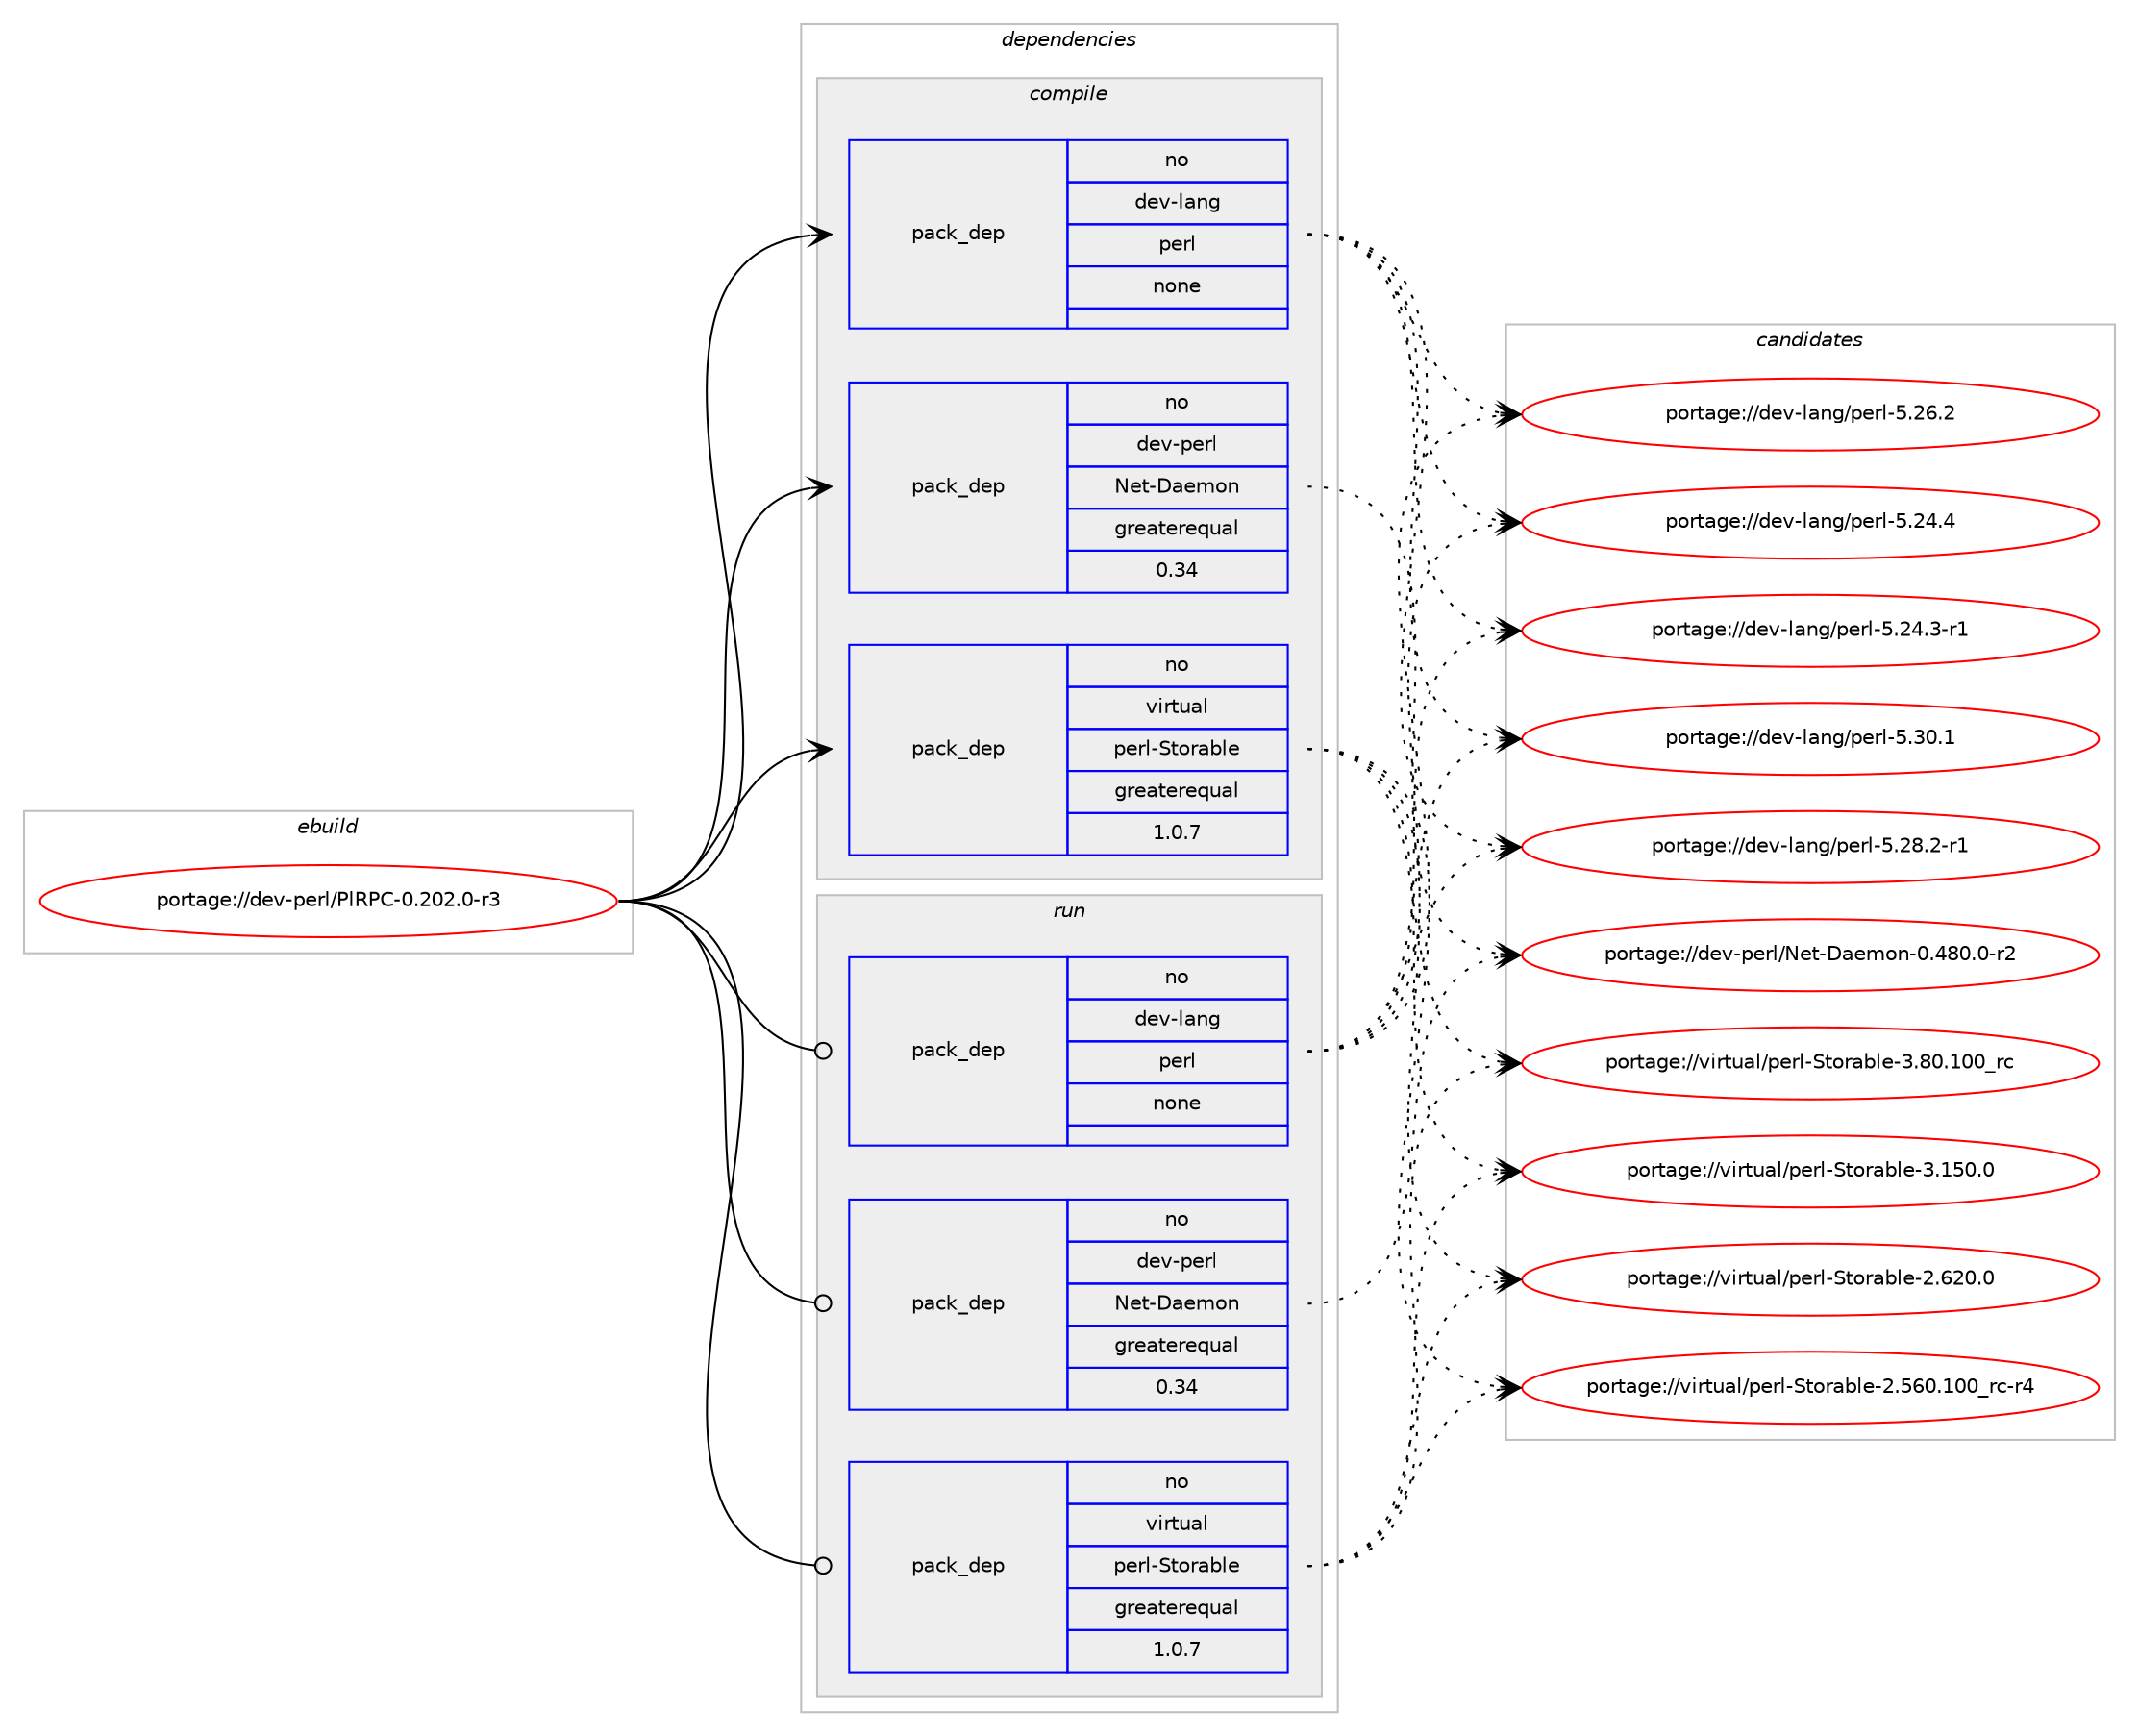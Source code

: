 digraph prolog {

# *************
# Graph options
# *************

newrank=true;
concentrate=true;
compound=true;
graph [rankdir=LR,fontname=Helvetica,fontsize=10,ranksep=1.5];#, ranksep=2.5, nodesep=0.2];
edge  [arrowhead=vee];
node  [fontname=Helvetica,fontsize=10];

# **********
# The ebuild
# **********

subgraph cluster_leftcol {
color=gray;
label=<<i>ebuild</i>>;
id [label="portage://dev-perl/PlRPC-0.202.0-r3", color=red, width=4, href="../dev-perl/PlRPC-0.202.0-r3.svg"];
}

# ****************
# The dependencies
# ****************

subgraph cluster_midcol {
color=gray;
label=<<i>dependencies</i>>;
subgraph cluster_compile {
fillcolor="#eeeeee";
style=filled;
label=<<i>compile</i>>;
subgraph pack357680 {
dependency484340 [label=<<TABLE BORDER="0" CELLBORDER="1" CELLSPACING="0" CELLPADDING="4" WIDTH="220"><TR><TD ROWSPAN="6" CELLPADDING="30">pack_dep</TD></TR><TR><TD WIDTH="110">no</TD></TR><TR><TD>dev-lang</TD></TR><TR><TD>perl</TD></TR><TR><TD>none</TD></TR><TR><TD></TD></TR></TABLE>>, shape=none, color=blue];
}
id:e -> dependency484340:w [weight=20,style="solid",arrowhead="vee"];
subgraph pack357681 {
dependency484341 [label=<<TABLE BORDER="0" CELLBORDER="1" CELLSPACING="0" CELLPADDING="4" WIDTH="220"><TR><TD ROWSPAN="6" CELLPADDING="30">pack_dep</TD></TR><TR><TD WIDTH="110">no</TD></TR><TR><TD>dev-perl</TD></TR><TR><TD>Net-Daemon</TD></TR><TR><TD>greaterequal</TD></TR><TR><TD>0.34</TD></TR></TABLE>>, shape=none, color=blue];
}
id:e -> dependency484341:w [weight=20,style="solid",arrowhead="vee"];
subgraph pack357682 {
dependency484342 [label=<<TABLE BORDER="0" CELLBORDER="1" CELLSPACING="0" CELLPADDING="4" WIDTH="220"><TR><TD ROWSPAN="6" CELLPADDING="30">pack_dep</TD></TR><TR><TD WIDTH="110">no</TD></TR><TR><TD>virtual</TD></TR><TR><TD>perl-Storable</TD></TR><TR><TD>greaterequal</TD></TR><TR><TD>1.0.7</TD></TR></TABLE>>, shape=none, color=blue];
}
id:e -> dependency484342:w [weight=20,style="solid",arrowhead="vee"];
}
subgraph cluster_compileandrun {
fillcolor="#eeeeee";
style=filled;
label=<<i>compile and run</i>>;
}
subgraph cluster_run {
fillcolor="#eeeeee";
style=filled;
label=<<i>run</i>>;
subgraph pack357683 {
dependency484343 [label=<<TABLE BORDER="0" CELLBORDER="1" CELLSPACING="0" CELLPADDING="4" WIDTH="220"><TR><TD ROWSPAN="6" CELLPADDING="30">pack_dep</TD></TR><TR><TD WIDTH="110">no</TD></TR><TR><TD>dev-lang</TD></TR><TR><TD>perl</TD></TR><TR><TD>none</TD></TR><TR><TD></TD></TR></TABLE>>, shape=none, color=blue];
}
id:e -> dependency484343:w [weight=20,style="solid",arrowhead="odot"];
subgraph pack357684 {
dependency484344 [label=<<TABLE BORDER="0" CELLBORDER="1" CELLSPACING="0" CELLPADDING="4" WIDTH="220"><TR><TD ROWSPAN="6" CELLPADDING="30">pack_dep</TD></TR><TR><TD WIDTH="110">no</TD></TR><TR><TD>dev-perl</TD></TR><TR><TD>Net-Daemon</TD></TR><TR><TD>greaterequal</TD></TR><TR><TD>0.34</TD></TR></TABLE>>, shape=none, color=blue];
}
id:e -> dependency484344:w [weight=20,style="solid",arrowhead="odot"];
subgraph pack357685 {
dependency484345 [label=<<TABLE BORDER="0" CELLBORDER="1" CELLSPACING="0" CELLPADDING="4" WIDTH="220"><TR><TD ROWSPAN="6" CELLPADDING="30">pack_dep</TD></TR><TR><TD WIDTH="110">no</TD></TR><TR><TD>virtual</TD></TR><TR><TD>perl-Storable</TD></TR><TR><TD>greaterequal</TD></TR><TR><TD>1.0.7</TD></TR></TABLE>>, shape=none, color=blue];
}
id:e -> dependency484345:w [weight=20,style="solid",arrowhead="odot"];
}
}

# **************
# The candidates
# **************

subgraph cluster_choices {
rank=same;
color=gray;
label=<<i>candidates</i>>;

subgraph choice357680 {
color=black;
nodesep=1;
choice10010111845108971101034711210111410845534651484649 [label="portage://dev-lang/perl-5.30.1", color=red, width=4,href="../dev-lang/perl-5.30.1.svg"];
choice100101118451089711010347112101114108455346505646504511449 [label="portage://dev-lang/perl-5.28.2-r1", color=red, width=4,href="../dev-lang/perl-5.28.2-r1.svg"];
choice10010111845108971101034711210111410845534650544650 [label="portage://dev-lang/perl-5.26.2", color=red, width=4,href="../dev-lang/perl-5.26.2.svg"];
choice10010111845108971101034711210111410845534650524652 [label="portage://dev-lang/perl-5.24.4", color=red, width=4,href="../dev-lang/perl-5.24.4.svg"];
choice100101118451089711010347112101114108455346505246514511449 [label="portage://dev-lang/perl-5.24.3-r1", color=red, width=4,href="../dev-lang/perl-5.24.3-r1.svg"];
dependency484340:e -> choice10010111845108971101034711210111410845534651484649:w [style=dotted,weight="100"];
dependency484340:e -> choice100101118451089711010347112101114108455346505646504511449:w [style=dotted,weight="100"];
dependency484340:e -> choice10010111845108971101034711210111410845534650544650:w [style=dotted,weight="100"];
dependency484340:e -> choice10010111845108971101034711210111410845534650524652:w [style=dotted,weight="100"];
dependency484340:e -> choice100101118451089711010347112101114108455346505246514511449:w [style=dotted,weight="100"];
}
subgraph choice357681 {
color=black;
nodesep=1;
choice10010111845112101114108477810111645689710110911111045484652564846484511450 [label="portage://dev-perl/Net-Daemon-0.480.0-r2", color=red, width=4,href="../dev-perl/Net-Daemon-0.480.0-r2.svg"];
dependency484341:e -> choice10010111845112101114108477810111645689710110911111045484652564846484511450:w [style=dotted,weight="100"];
}
subgraph choice357682 {
color=black;
nodesep=1;
choice1181051141161179710847112101114108458311611111497981081014551465648464948489511499 [label="portage://virtual/perl-Storable-3.80.100_rc", color=red, width=4,href="../virtual/perl-Storable-3.80.100_rc.svg"];
choice1181051141161179710847112101114108458311611111497981081014551464953484648 [label="portage://virtual/perl-Storable-3.150.0", color=red, width=4,href="../virtual/perl-Storable-3.150.0.svg"];
choice1181051141161179710847112101114108458311611111497981081014550465450484648 [label="portage://virtual/perl-Storable-2.620.0", color=red, width=4,href="../virtual/perl-Storable-2.620.0.svg"];
choice1181051141161179710847112101114108458311611111497981081014550465354484649484895114994511452 [label="portage://virtual/perl-Storable-2.560.100_rc-r4", color=red, width=4,href="../virtual/perl-Storable-2.560.100_rc-r4.svg"];
dependency484342:e -> choice1181051141161179710847112101114108458311611111497981081014551465648464948489511499:w [style=dotted,weight="100"];
dependency484342:e -> choice1181051141161179710847112101114108458311611111497981081014551464953484648:w [style=dotted,weight="100"];
dependency484342:e -> choice1181051141161179710847112101114108458311611111497981081014550465450484648:w [style=dotted,weight="100"];
dependency484342:e -> choice1181051141161179710847112101114108458311611111497981081014550465354484649484895114994511452:w [style=dotted,weight="100"];
}
subgraph choice357683 {
color=black;
nodesep=1;
choice10010111845108971101034711210111410845534651484649 [label="portage://dev-lang/perl-5.30.1", color=red, width=4,href="../dev-lang/perl-5.30.1.svg"];
choice100101118451089711010347112101114108455346505646504511449 [label="portage://dev-lang/perl-5.28.2-r1", color=red, width=4,href="../dev-lang/perl-5.28.2-r1.svg"];
choice10010111845108971101034711210111410845534650544650 [label="portage://dev-lang/perl-5.26.2", color=red, width=4,href="../dev-lang/perl-5.26.2.svg"];
choice10010111845108971101034711210111410845534650524652 [label="portage://dev-lang/perl-5.24.4", color=red, width=4,href="../dev-lang/perl-5.24.4.svg"];
choice100101118451089711010347112101114108455346505246514511449 [label="portage://dev-lang/perl-5.24.3-r1", color=red, width=4,href="../dev-lang/perl-5.24.3-r1.svg"];
dependency484343:e -> choice10010111845108971101034711210111410845534651484649:w [style=dotted,weight="100"];
dependency484343:e -> choice100101118451089711010347112101114108455346505646504511449:w [style=dotted,weight="100"];
dependency484343:e -> choice10010111845108971101034711210111410845534650544650:w [style=dotted,weight="100"];
dependency484343:e -> choice10010111845108971101034711210111410845534650524652:w [style=dotted,weight="100"];
dependency484343:e -> choice100101118451089711010347112101114108455346505246514511449:w [style=dotted,weight="100"];
}
subgraph choice357684 {
color=black;
nodesep=1;
choice10010111845112101114108477810111645689710110911111045484652564846484511450 [label="portage://dev-perl/Net-Daemon-0.480.0-r2", color=red, width=4,href="../dev-perl/Net-Daemon-0.480.0-r2.svg"];
dependency484344:e -> choice10010111845112101114108477810111645689710110911111045484652564846484511450:w [style=dotted,weight="100"];
}
subgraph choice357685 {
color=black;
nodesep=1;
choice1181051141161179710847112101114108458311611111497981081014551465648464948489511499 [label="portage://virtual/perl-Storable-3.80.100_rc", color=red, width=4,href="../virtual/perl-Storable-3.80.100_rc.svg"];
choice1181051141161179710847112101114108458311611111497981081014551464953484648 [label="portage://virtual/perl-Storable-3.150.0", color=red, width=4,href="../virtual/perl-Storable-3.150.0.svg"];
choice1181051141161179710847112101114108458311611111497981081014550465450484648 [label="portage://virtual/perl-Storable-2.620.0", color=red, width=4,href="../virtual/perl-Storable-2.620.0.svg"];
choice1181051141161179710847112101114108458311611111497981081014550465354484649484895114994511452 [label="portage://virtual/perl-Storable-2.560.100_rc-r4", color=red, width=4,href="../virtual/perl-Storable-2.560.100_rc-r4.svg"];
dependency484345:e -> choice1181051141161179710847112101114108458311611111497981081014551465648464948489511499:w [style=dotted,weight="100"];
dependency484345:e -> choice1181051141161179710847112101114108458311611111497981081014551464953484648:w [style=dotted,weight="100"];
dependency484345:e -> choice1181051141161179710847112101114108458311611111497981081014550465450484648:w [style=dotted,weight="100"];
dependency484345:e -> choice1181051141161179710847112101114108458311611111497981081014550465354484649484895114994511452:w [style=dotted,weight="100"];
}
}

}
